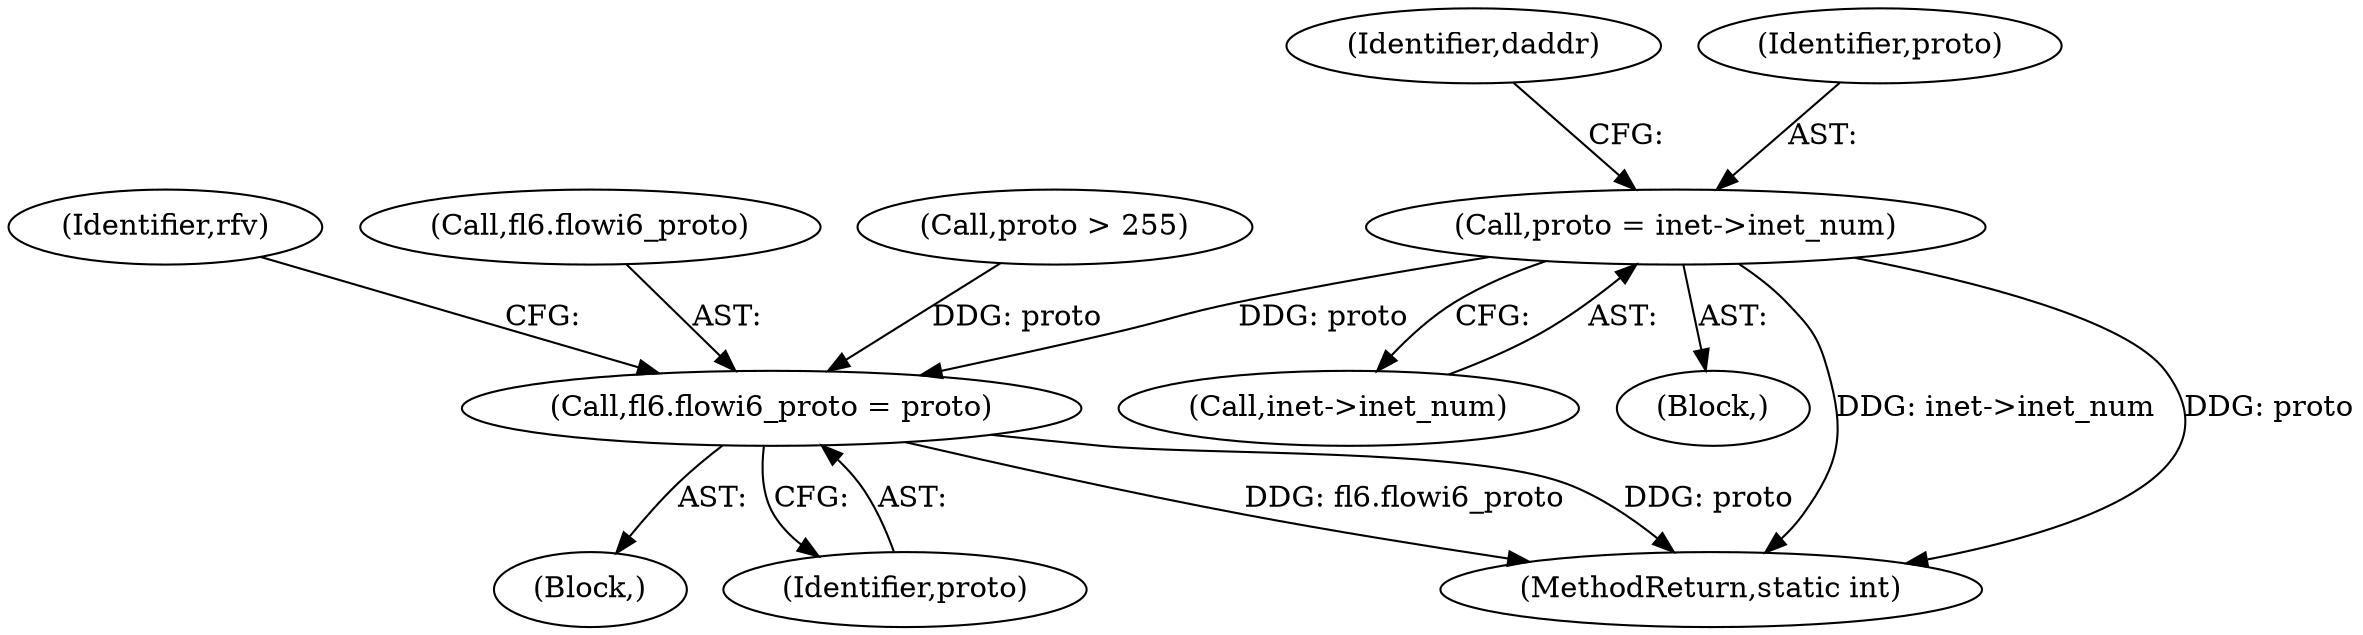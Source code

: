 digraph "0_linux_45f6fad84cc305103b28d73482b344d7f5b76f39_13@pointer" {
"1000340" [label="(Call,proto = inet->inet_num)"];
"1000474" [label="(Call,fl6.flowi6_proto = proto)"];
"1000110" [label="(Block,)"];
"1000346" [label="(Identifier,daddr)"];
"1000342" [label="(Call,inet->inet_num)"];
"1000481" [label="(Identifier,rfv)"];
"1000330" [label="(Block,)"];
"1000340" [label="(Call,proto = inet->inet_num)"];
"1000475" [label="(Call,fl6.flowi6_proto)"];
"1000474" [label="(Call,fl6.flowi6_proto = proto)"];
"1000478" [label="(Identifier,proto)"];
"1000341" [label="(Identifier,proto)"];
"1000244" [label="(Call,proto > 255)"];
"1000738" [label="(MethodReturn,static int)"];
"1000340" -> "1000330"  [label="AST: "];
"1000340" -> "1000342"  [label="CFG: "];
"1000341" -> "1000340"  [label="AST: "];
"1000342" -> "1000340"  [label="AST: "];
"1000346" -> "1000340"  [label="CFG: "];
"1000340" -> "1000738"  [label="DDG: inet->inet_num"];
"1000340" -> "1000738"  [label="DDG: proto"];
"1000340" -> "1000474"  [label="DDG: proto"];
"1000474" -> "1000110"  [label="AST: "];
"1000474" -> "1000478"  [label="CFG: "];
"1000475" -> "1000474"  [label="AST: "];
"1000478" -> "1000474"  [label="AST: "];
"1000481" -> "1000474"  [label="CFG: "];
"1000474" -> "1000738"  [label="DDG: fl6.flowi6_proto"];
"1000474" -> "1000738"  [label="DDG: proto"];
"1000244" -> "1000474"  [label="DDG: proto"];
}
